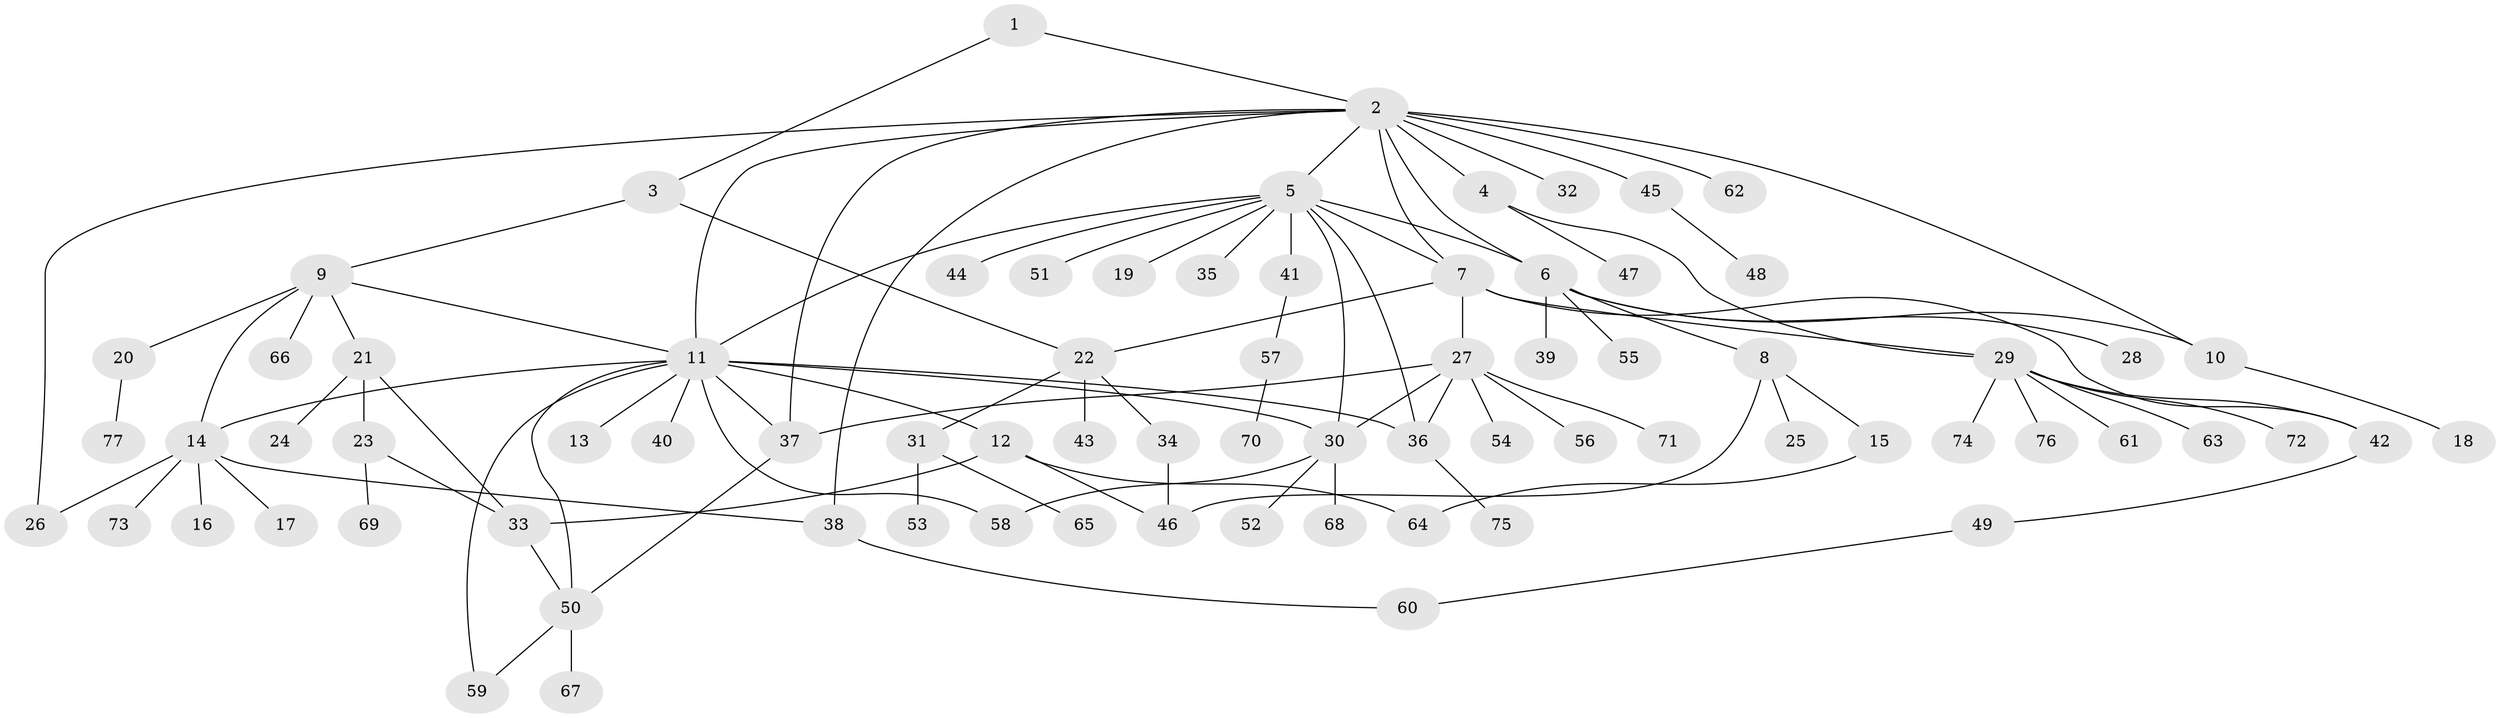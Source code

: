 // Generated by graph-tools (version 1.1) at 2025/49/03/09/25 03:49:53]
// undirected, 77 vertices, 103 edges
graph export_dot {
graph [start="1"]
  node [color=gray90,style=filled];
  1;
  2;
  3;
  4;
  5;
  6;
  7;
  8;
  9;
  10;
  11;
  12;
  13;
  14;
  15;
  16;
  17;
  18;
  19;
  20;
  21;
  22;
  23;
  24;
  25;
  26;
  27;
  28;
  29;
  30;
  31;
  32;
  33;
  34;
  35;
  36;
  37;
  38;
  39;
  40;
  41;
  42;
  43;
  44;
  45;
  46;
  47;
  48;
  49;
  50;
  51;
  52;
  53;
  54;
  55;
  56;
  57;
  58;
  59;
  60;
  61;
  62;
  63;
  64;
  65;
  66;
  67;
  68;
  69;
  70;
  71;
  72;
  73;
  74;
  75;
  76;
  77;
  1 -- 2;
  1 -- 3;
  2 -- 4;
  2 -- 5;
  2 -- 6;
  2 -- 7;
  2 -- 10;
  2 -- 11;
  2 -- 26;
  2 -- 32;
  2 -- 37;
  2 -- 38;
  2 -- 45;
  2 -- 62;
  3 -- 9;
  3 -- 22;
  4 -- 29;
  4 -- 47;
  5 -- 6;
  5 -- 7;
  5 -- 11;
  5 -- 19;
  5 -- 30;
  5 -- 35;
  5 -- 36;
  5 -- 41;
  5 -- 44;
  5 -- 51;
  6 -- 8;
  6 -- 10;
  6 -- 28;
  6 -- 39;
  6 -- 55;
  7 -- 22;
  7 -- 27;
  7 -- 29;
  7 -- 42;
  8 -- 15;
  8 -- 25;
  8 -- 46;
  9 -- 11;
  9 -- 14;
  9 -- 20;
  9 -- 21;
  9 -- 66;
  10 -- 18;
  11 -- 12;
  11 -- 13;
  11 -- 14;
  11 -- 30;
  11 -- 36;
  11 -- 37;
  11 -- 40;
  11 -- 50;
  11 -- 58;
  11 -- 59;
  12 -- 33;
  12 -- 46;
  12 -- 64;
  14 -- 16;
  14 -- 17;
  14 -- 26;
  14 -- 38;
  14 -- 73;
  15 -- 64;
  20 -- 77;
  21 -- 23;
  21 -- 24;
  21 -- 33;
  22 -- 31;
  22 -- 34;
  22 -- 43;
  23 -- 33;
  23 -- 69;
  27 -- 30;
  27 -- 36;
  27 -- 37;
  27 -- 54;
  27 -- 56;
  27 -- 71;
  29 -- 42;
  29 -- 61;
  29 -- 63;
  29 -- 72;
  29 -- 74;
  29 -- 76;
  30 -- 52;
  30 -- 58;
  30 -- 68;
  31 -- 53;
  31 -- 65;
  33 -- 50;
  34 -- 46;
  36 -- 75;
  37 -- 50;
  38 -- 60;
  41 -- 57;
  42 -- 49;
  45 -- 48;
  49 -- 60;
  50 -- 59;
  50 -- 67;
  57 -- 70;
}
